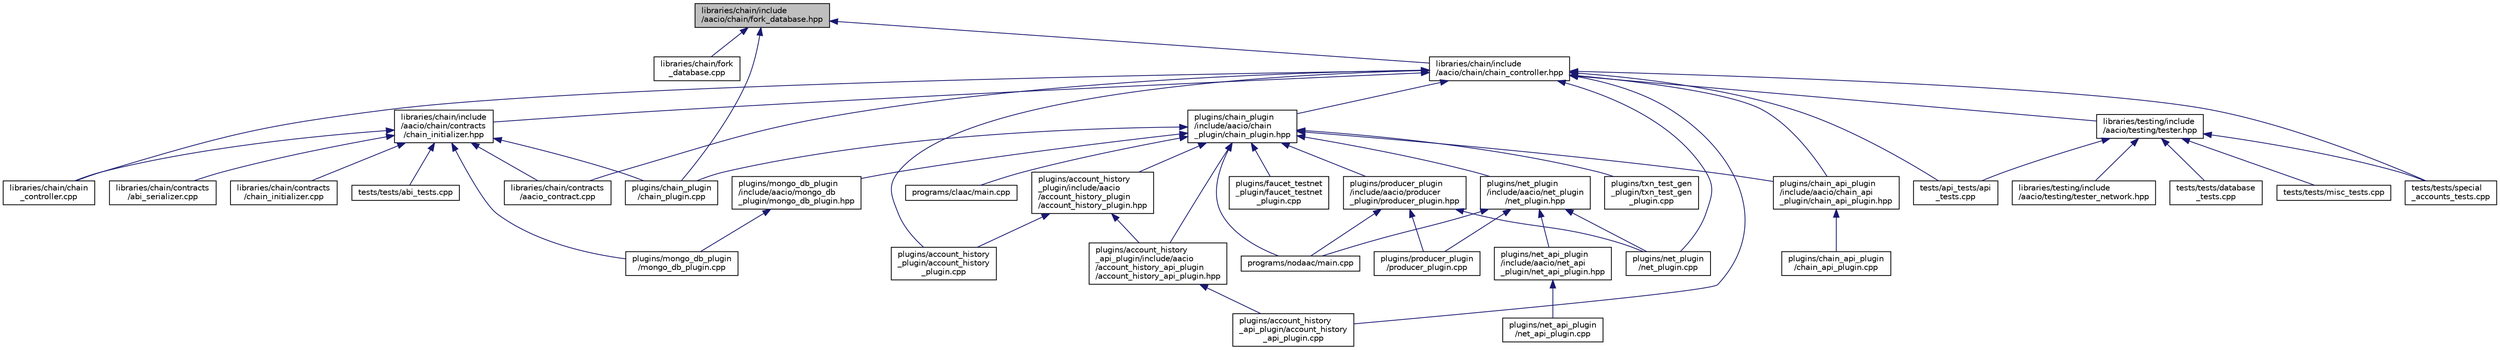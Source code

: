digraph "libraries/chain/include/aacio/chain/fork_database.hpp"
{
  edge [fontname="Helvetica",fontsize="10",labelfontname="Helvetica",labelfontsize="10"];
  node [fontname="Helvetica",fontsize="10",shape=record];
  Node150 [label="libraries/chain/include\l/aacio/chain/fork_database.hpp",height=0.2,width=0.4,color="black", fillcolor="grey75", style="filled", fontcolor="black"];
  Node150 -> Node151 [dir="back",color="midnightblue",fontsize="10",style="solid",fontname="Helvetica"];
  Node151 [label="libraries/chain/fork\l_database.cpp",height=0.2,width=0.4,color="black", fillcolor="white", style="filled",URL="$fork__database_8cpp.html"];
  Node150 -> Node152 [dir="back",color="midnightblue",fontsize="10",style="solid",fontname="Helvetica"];
  Node152 [label="libraries/chain/include\l/aacio/chain/chain_controller.hpp",height=0.2,width=0.4,color="black", fillcolor="white", style="filled",URL="$chain__controller_8hpp.html"];
  Node152 -> Node153 [dir="back",color="midnightblue",fontsize="10",style="solid",fontname="Helvetica"];
  Node153 [label="libraries/chain/chain\l_controller.cpp",height=0.2,width=0.4,color="black", fillcolor="white", style="filled",URL="$chain__controller_8cpp.html"];
  Node152 -> Node154 [dir="back",color="midnightblue",fontsize="10",style="solid",fontname="Helvetica"];
  Node154 [label="libraries/chain/contracts\l/aacio_contract.cpp",height=0.2,width=0.4,color="black", fillcolor="white", style="filled",URL="$aacio__contract_8cpp.html"];
  Node152 -> Node155 [dir="back",color="midnightblue",fontsize="10",style="solid",fontname="Helvetica"];
  Node155 [label="libraries/chain/include\l/aacio/chain/contracts\l/chain_initializer.hpp",height=0.2,width=0.4,color="black", fillcolor="white", style="filled",URL="$chain__initializer_8hpp.html"];
  Node155 -> Node153 [dir="back",color="midnightblue",fontsize="10",style="solid",fontname="Helvetica"];
  Node155 -> Node154 [dir="back",color="midnightblue",fontsize="10",style="solid",fontname="Helvetica"];
  Node155 -> Node156 [dir="back",color="midnightblue",fontsize="10",style="solid",fontname="Helvetica"];
  Node156 [label="libraries/chain/contracts\l/abi_serializer.cpp",height=0.2,width=0.4,color="black", fillcolor="white", style="filled",URL="$abi__serializer_8cpp.html"];
  Node155 -> Node157 [dir="back",color="midnightblue",fontsize="10",style="solid",fontname="Helvetica"];
  Node157 [label="libraries/chain/contracts\l/chain_initializer.cpp",height=0.2,width=0.4,color="black", fillcolor="white", style="filled",URL="$chain__initializer_8cpp.html"];
  Node155 -> Node158 [dir="back",color="midnightblue",fontsize="10",style="solid",fontname="Helvetica"];
  Node158 [label="plugins/chain_plugin\l/chain_plugin.cpp",height=0.2,width=0.4,color="black", fillcolor="white", style="filled",URL="$chain__plugin_8cpp.html"];
  Node155 -> Node159 [dir="back",color="midnightblue",fontsize="10",style="solid",fontname="Helvetica"];
  Node159 [label="plugins/mongo_db_plugin\l/mongo_db_plugin.cpp",height=0.2,width=0.4,color="black", fillcolor="white", style="filled",URL="$mongo__db__plugin_8cpp.html"];
  Node155 -> Node160 [dir="back",color="midnightblue",fontsize="10",style="solid",fontname="Helvetica"];
  Node160 [label="tests/tests/abi_tests.cpp",height=0.2,width=0.4,color="black", fillcolor="white", style="filled",URL="$abi__tests_8cpp.html"];
  Node152 -> Node161 [dir="back",color="midnightblue",fontsize="10",style="solid",fontname="Helvetica"];
  Node161 [label="libraries/testing/include\l/aacio/testing/tester.hpp",height=0.2,width=0.4,color="black", fillcolor="white", style="filled",URL="$tester_8hpp_source.html"];
  Node161 -> Node162 [dir="back",color="midnightblue",fontsize="10",style="solid",fontname="Helvetica"];
  Node162 [label="libraries/testing/include\l/aacio/testing/tester_network.hpp",height=0.2,width=0.4,color="black", fillcolor="white", style="filled",URL="$tester__network_8hpp_source.html"];
  Node161 -> Node163 [dir="back",color="midnightblue",fontsize="10",style="solid",fontname="Helvetica"];
  Node163 [label="tests/api_tests/api\l_tests.cpp",height=0.2,width=0.4,color="black", fillcolor="white", style="filled",URL="$api__tests_8cpp.html"];
  Node161 -> Node164 [dir="back",color="midnightblue",fontsize="10",style="solid",fontname="Helvetica"];
  Node164 [label="tests/tests/database\l_tests.cpp",height=0.2,width=0.4,color="black", fillcolor="white", style="filled",URL="$database__tests_8cpp.html"];
  Node161 -> Node165 [dir="back",color="midnightblue",fontsize="10",style="solid",fontname="Helvetica"];
  Node165 [label="tests/tests/misc_tests.cpp",height=0.2,width=0.4,color="black", fillcolor="white", style="filled",URL="$misc__tests_8cpp.html"];
  Node161 -> Node166 [dir="back",color="midnightblue",fontsize="10",style="solid",fontname="Helvetica"];
  Node166 [label="tests/tests/special\l_accounts_tests.cpp",height=0.2,width=0.4,color="black", fillcolor="white", style="filled",URL="$special__accounts__tests_8cpp.html"];
  Node152 -> Node167 [dir="back",color="midnightblue",fontsize="10",style="solid",fontname="Helvetica"];
  Node167 [label="plugins/account_history\l_api_plugin/account_history\l_api_plugin.cpp",height=0.2,width=0.4,color="black", fillcolor="white", style="filled",URL="$account__history__api__plugin_8cpp.html"];
  Node152 -> Node168 [dir="back",color="midnightblue",fontsize="10",style="solid",fontname="Helvetica"];
  Node168 [label="plugins/account_history\l_plugin/account_history\l_plugin.cpp",height=0.2,width=0.4,color="black", fillcolor="white", style="filled",URL="$account__history__plugin_8cpp.html"];
  Node152 -> Node169 [dir="back",color="midnightblue",fontsize="10",style="solid",fontname="Helvetica"];
  Node169 [label="plugins/chain_api_plugin\l/include/aacio/chain_api\l_plugin/chain_api_plugin.hpp",height=0.2,width=0.4,color="black", fillcolor="white", style="filled",URL="$chain__api__plugin_8hpp.html"];
  Node169 -> Node170 [dir="back",color="midnightblue",fontsize="10",style="solid",fontname="Helvetica"];
  Node170 [label="plugins/chain_api_plugin\l/chain_api_plugin.cpp",height=0.2,width=0.4,color="black", fillcolor="white", style="filled",URL="$chain__api__plugin_8cpp.html"];
  Node152 -> Node171 [dir="back",color="midnightblue",fontsize="10",style="solid",fontname="Helvetica"];
  Node171 [label="plugins/chain_plugin\l/include/aacio/chain\l_plugin/chain_plugin.hpp",height=0.2,width=0.4,color="black", fillcolor="white", style="filled",URL="$chain__plugin_8hpp.html"];
  Node171 -> Node172 [dir="back",color="midnightblue",fontsize="10",style="solid",fontname="Helvetica"];
  Node172 [label="plugins/account_history\l_api_plugin/include/aacio\l/account_history_api_plugin\l/account_history_api_plugin.hpp",height=0.2,width=0.4,color="black", fillcolor="white", style="filled",URL="$account__history__api__plugin_8hpp.html"];
  Node172 -> Node167 [dir="back",color="midnightblue",fontsize="10",style="solid",fontname="Helvetica"];
  Node171 -> Node173 [dir="back",color="midnightblue",fontsize="10",style="solid",fontname="Helvetica"];
  Node173 [label="plugins/account_history\l_plugin/include/aacio\l/account_history_plugin\l/account_history_plugin.hpp",height=0.2,width=0.4,color="black", fillcolor="white", style="filled",URL="$account__history__plugin_8hpp.html"];
  Node173 -> Node172 [dir="back",color="midnightblue",fontsize="10",style="solid",fontname="Helvetica"];
  Node173 -> Node168 [dir="back",color="midnightblue",fontsize="10",style="solid",fontname="Helvetica"];
  Node171 -> Node169 [dir="back",color="midnightblue",fontsize="10",style="solid",fontname="Helvetica"];
  Node171 -> Node158 [dir="back",color="midnightblue",fontsize="10",style="solid",fontname="Helvetica"];
  Node171 -> Node174 [dir="back",color="midnightblue",fontsize="10",style="solid",fontname="Helvetica"];
  Node174 [label="plugins/faucet_testnet\l_plugin/faucet_testnet\l_plugin.cpp",height=0.2,width=0.4,color="black", fillcolor="white", style="filled",URL="$faucet__testnet__plugin_8cpp.html"];
  Node171 -> Node175 [dir="back",color="midnightblue",fontsize="10",style="solid",fontname="Helvetica"];
  Node175 [label="plugins/mongo_db_plugin\l/include/aacio/mongo_db\l_plugin/mongo_db_plugin.hpp",height=0.2,width=0.4,color="black", fillcolor="white", style="filled",URL="$mongo__db__plugin_8hpp.html"];
  Node175 -> Node159 [dir="back",color="midnightblue",fontsize="10",style="solid",fontname="Helvetica"];
  Node171 -> Node176 [dir="back",color="midnightblue",fontsize="10",style="solid",fontname="Helvetica"];
  Node176 [label="plugins/net_plugin\l/include/aacio/net_plugin\l/net_plugin.hpp",height=0.2,width=0.4,color="black", fillcolor="white", style="filled",URL="$net__plugin_8hpp.html"];
  Node176 -> Node177 [dir="back",color="midnightblue",fontsize="10",style="solid",fontname="Helvetica"];
  Node177 [label="plugins/net_api_plugin\l/include/aacio/net_api\l_plugin/net_api_plugin.hpp",height=0.2,width=0.4,color="black", fillcolor="white", style="filled",URL="$net__api__plugin_8hpp.html"];
  Node177 -> Node178 [dir="back",color="midnightblue",fontsize="10",style="solid",fontname="Helvetica"];
  Node178 [label="plugins/net_api_plugin\l/net_api_plugin.cpp",height=0.2,width=0.4,color="black", fillcolor="white", style="filled",URL="$net__api__plugin_8cpp.html"];
  Node176 -> Node179 [dir="back",color="midnightblue",fontsize="10",style="solid",fontname="Helvetica"];
  Node179 [label="plugins/net_plugin\l/net_plugin.cpp",height=0.2,width=0.4,color="black", fillcolor="white", style="filled",URL="$net__plugin_8cpp.html"];
  Node176 -> Node180 [dir="back",color="midnightblue",fontsize="10",style="solid",fontname="Helvetica"];
  Node180 [label="plugins/producer_plugin\l/producer_plugin.cpp",height=0.2,width=0.4,color="black", fillcolor="white", style="filled",URL="$producer__plugin_8cpp.html"];
  Node176 -> Node181 [dir="back",color="midnightblue",fontsize="10",style="solid",fontname="Helvetica"];
  Node181 [label="programs/nodaac/main.cpp",height=0.2,width=0.4,color="black", fillcolor="white", style="filled",URL="$programs_2nodaac_2main_8cpp.html"];
  Node171 -> Node182 [dir="back",color="midnightblue",fontsize="10",style="solid",fontname="Helvetica"];
  Node182 [label="plugins/producer_plugin\l/include/aacio/producer\l_plugin/producer_plugin.hpp",height=0.2,width=0.4,color="black", fillcolor="white", style="filled",URL="$producer__plugin_8hpp.html"];
  Node182 -> Node179 [dir="back",color="midnightblue",fontsize="10",style="solid",fontname="Helvetica"];
  Node182 -> Node180 [dir="back",color="midnightblue",fontsize="10",style="solid",fontname="Helvetica"];
  Node182 -> Node181 [dir="back",color="midnightblue",fontsize="10",style="solid",fontname="Helvetica"];
  Node171 -> Node183 [dir="back",color="midnightblue",fontsize="10",style="solid",fontname="Helvetica"];
  Node183 [label="plugins/txn_test_gen\l_plugin/txn_test_gen\l_plugin.cpp",height=0.2,width=0.4,color="black", fillcolor="white", style="filled",URL="$txn__test__gen__plugin_8cpp.html"];
  Node171 -> Node184 [dir="back",color="midnightblue",fontsize="10",style="solid",fontname="Helvetica"];
  Node184 [label="programs/claac/main.cpp",height=0.2,width=0.4,color="black", fillcolor="white", style="filled",URL="$programs_2claac_2main_8cpp.html"];
  Node171 -> Node181 [dir="back",color="midnightblue",fontsize="10",style="solid",fontname="Helvetica"];
  Node152 -> Node179 [dir="back",color="midnightblue",fontsize="10",style="solid",fontname="Helvetica"];
  Node152 -> Node163 [dir="back",color="midnightblue",fontsize="10",style="solid",fontname="Helvetica"];
  Node152 -> Node166 [dir="back",color="midnightblue",fontsize="10",style="solid",fontname="Helvetica"];
  Node150 -> Node158 [dir="back",color="midnightblue",fontsize="10",style="solid",fontname="Helvetica"];
}
